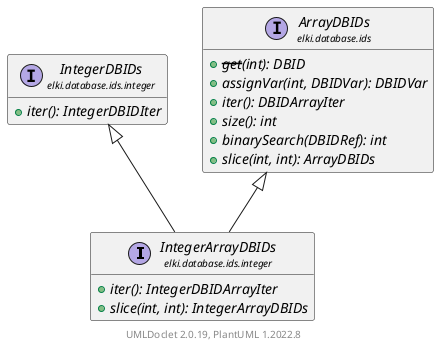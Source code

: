 @startuml
    remove .*\.(Instance|Par|Parameterizer|Factory)$
    set namespaceSeparator none
    hide empty fields
    hide empty methods

    interface "<size:14>IntegerArrayDBIDs\n<size:10>elki.database.ids.integer" as elki.database.ids.integer.IntegerArrayDBIDs [[IntegerArrayDBIDs.html]] {
        {abstract} +iter(): IntegerDBIDArrayIter
        {abstract} +slice(int, int): IntegerArrayDBIDs
    }

    interface "<size:14>IntegerDBIDs\n<size:10>elki.database.ids.integer" as elki.database.ids.integer.IntegerDBIDs [[IntegerDBIDs.html]] {
        {abstract} +iter(): IntegerDBIDIter
    }
    interface "<size:14>ArrayDBIDs\n<size:10>elki.database.ids" as elki.database.ids.ArrayDBIDs [[../ArrayDBIDs.html]] {
        {abstract} +--get--(int): DBID
        {abstract} +assignVar(int, DBIDVar): DBIDVar
        {abstract} +iter(): DBIDArrayIter
        {abstract} +size(): int
        {abstract} +binarySearch(DBIDRef): int
        {abstract} +slice(int, int): ArrayDBIDs
    }

    elki.database.ids.integer.IntegerDBIDs <|-- elki.database.ids.integer.IntegerArrayDBIDs
    elki.database.ids.ArrayDBIDs <|-- elki.database.ids.integer.IntegerArrayDBIDs

    center footer UMLDoclet 2.0.19, PlantUML 1.2022.8
@enduml

